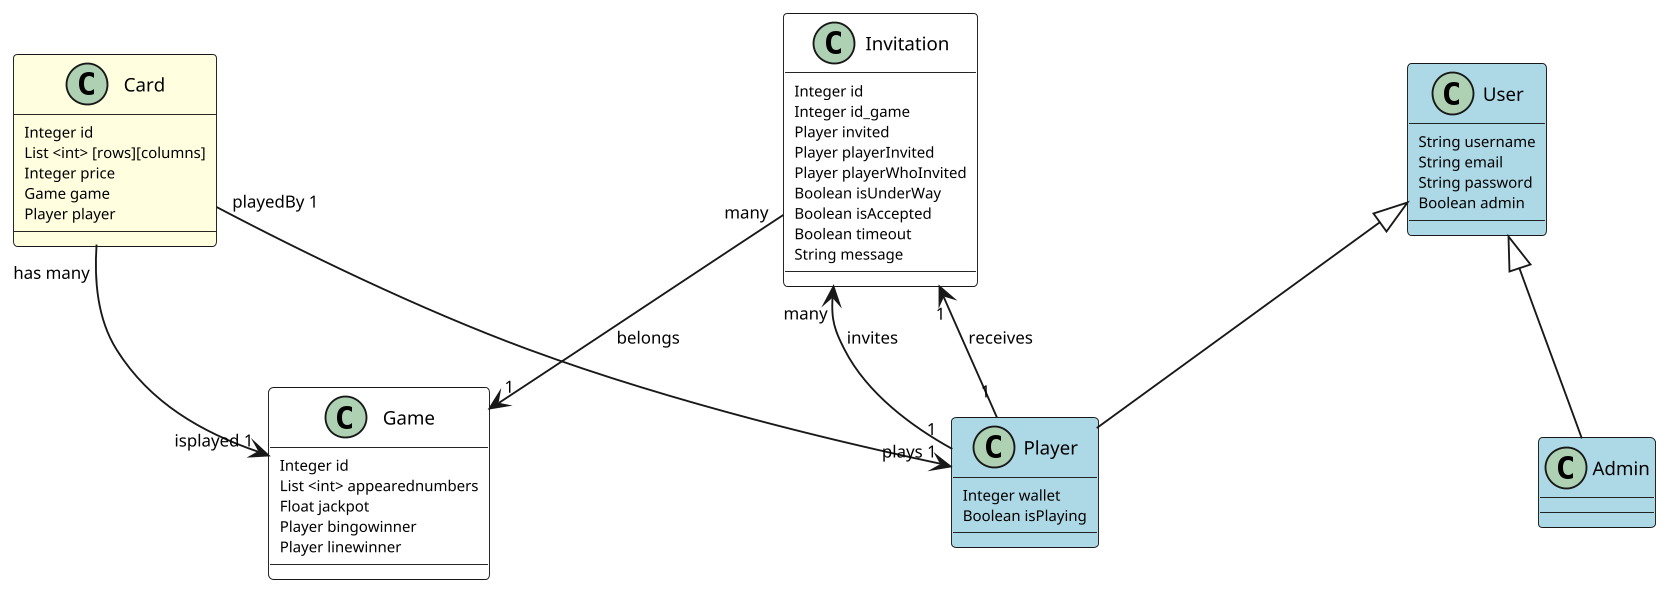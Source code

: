 @startuml
scale 800*800
skinparam dpi 200
skinparam classAttributeFontSize 8
skinparam classArrowFontSize 9
skinparam classFontSize 10
skinparam nodesep 120
skinparam ranksep 40
hide stereotype
skinparam class {
	BackgroundColor White
	BackgroundColor<<User>> LightBlue
	BackgroundColor<<Card>> LightYellow
}

class Card <<Card>> {
    Integer id
    List <int> [rows][columns]
    Integer price
    Game game
    Player player
}

class Invitation <<Invitation>> {
    Integer id
    Integer id_game
    Player invited
    Player playerInvited
    Player playerWhoInvited
    Boolean isUnderWay
    Boolean isAccepted
    Boolean timeout
    String message
}

class Game <<Game>> {
    Integer id
    List <int> appearednumbers
    Float jackpot
    Player bingowinner
    Player linewinner
}
Card "has many" --> "isplayed 1" Game

class User <<User>> {
    String username
    String email
    String password
    Boolean admin

}

class Player <<User>> extends User {
    Integer wallet
    Boolean isPlaying

}
Card "playedBy 1" --> "plays 1" Player
Invitation "many" <-- "1" Player : invites
Invitation "1" <-- "1" Player : receives
Invitation "many" --> "1" Game : belongs


class Admin <<User>> extends User {

}
@enduml
